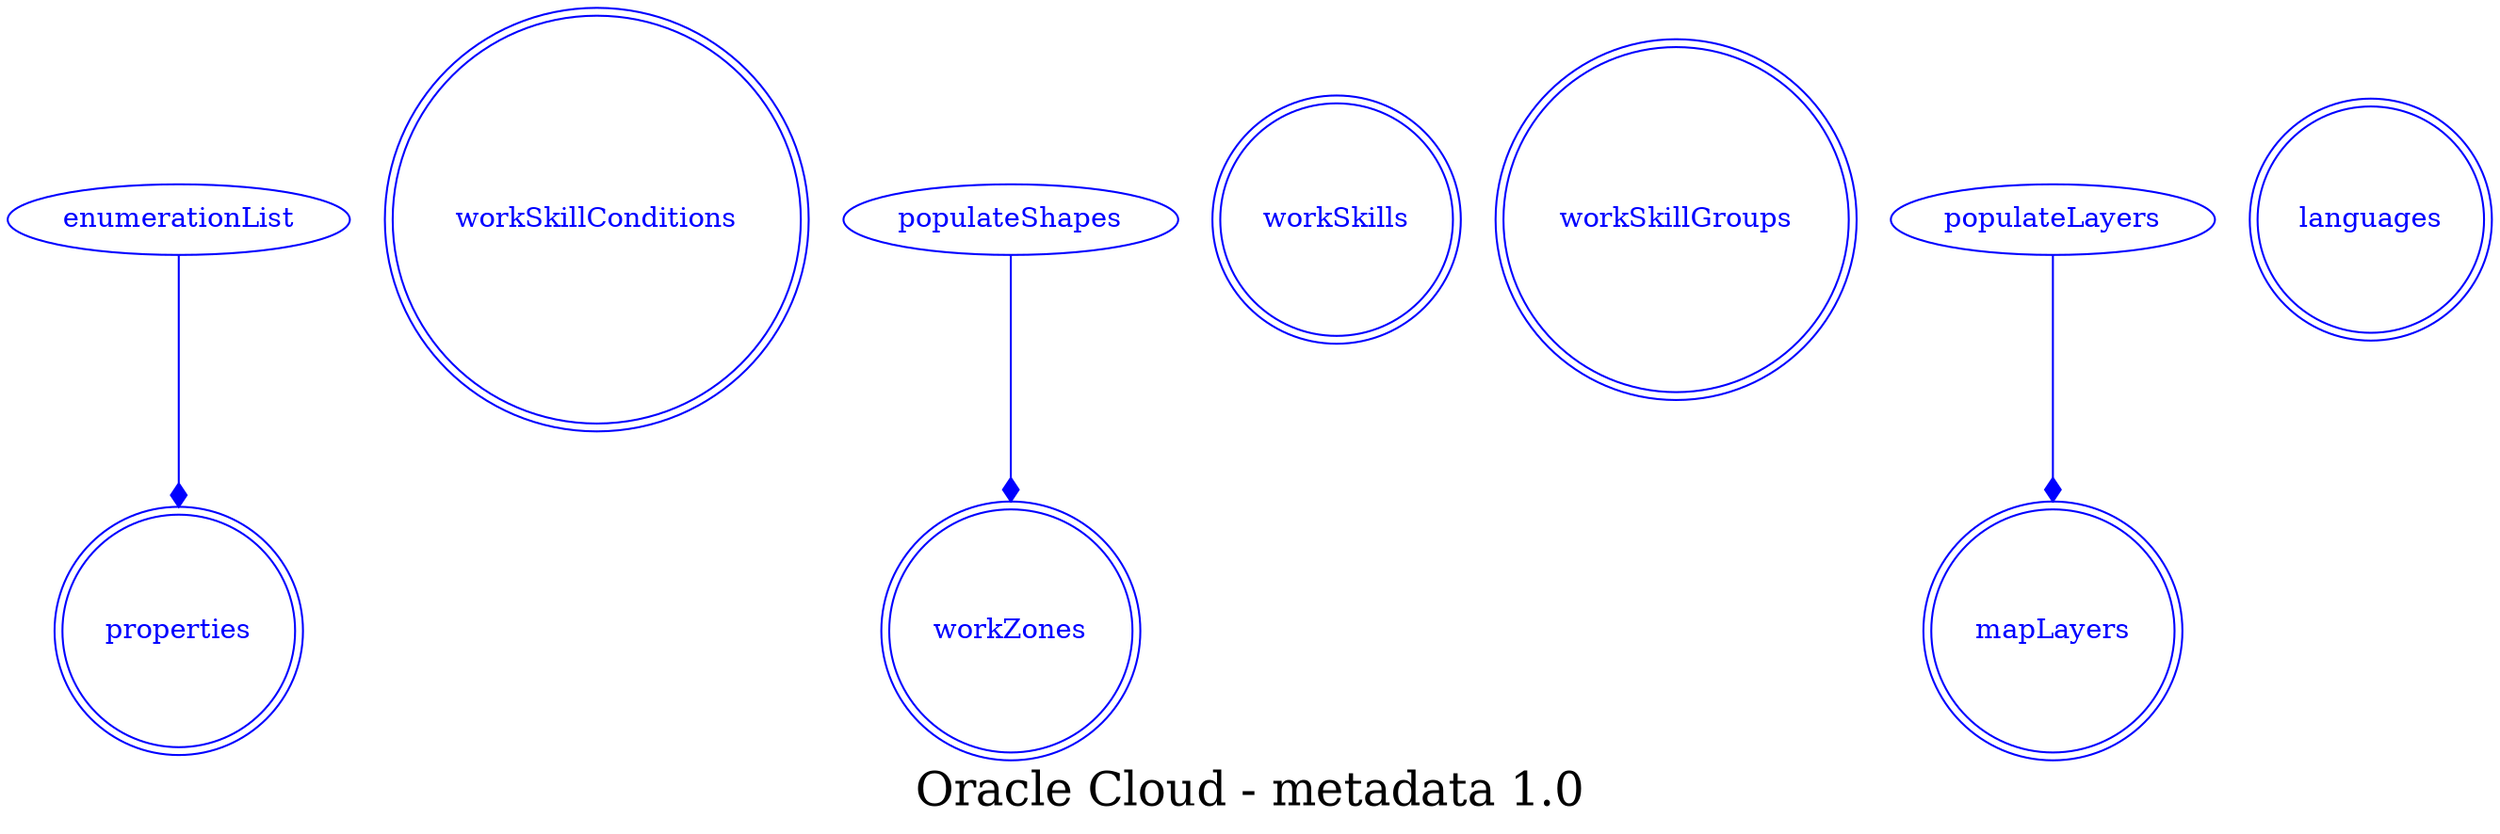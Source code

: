 digraph LexiconGraph {
graph[label="Oracle Cloud - metadata 1.0", fontsize=24]
splines=true
"properties" [color=blue, fontcolor=blue, shape=doublecircle]
"workSkillConditions" [color=blue, fontcolor=blue, shape=doublecircle]
"workZones" [color=blue, fontcolor=blue, shape=doublecircle]
"workSkills" [color=blue, fontcolor=blue, shape=doublecircle]
"workSkillGroups" [color=blue, fontcolor=blue, shape=doublecircle]
"mapLayers" [color=blue, fontcolor=blue, shape=doublecircle]
"languages" [color=blue, fontcolor=blue, shape=doublecircle]
"enumerationList" -> "properties" [color=blue, fontcolor=blue, arrowhead=diamond, arrowtail=none]
"enumerationList" [color=blue, fontcolor=blue, shape=ellipse]
"populateShapes" -> "workZones" [color=blue, fontcolor=blue, arrowhead=diamond, arrowtail=none]
"populateShapes" [color=blue, fontcolor=blue, shape=ellipse]
"populateLayers" -> "mapLayers" [color=blue, fontcolor=blue, arrowhead=diamond, arrowtail=none]
"populateLayers" [color=blue, fontcolor=blue, shape=ellipse]
}
